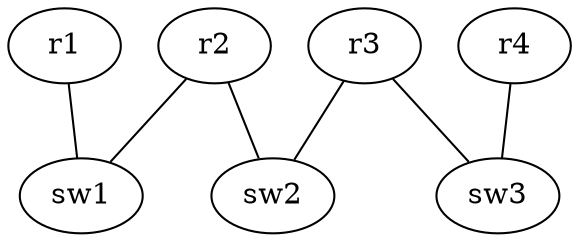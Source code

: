 digraph  {
	r1[class="router"];
	r2[class="router"];
	r3[class="router"];
	r4[class="router"];
	sw1[class="switch"];
	sw2[class="switch"];
	sw3[class="switch"];

	r1->sw1[dir="none", class="rip"];
	r2->sw1[dir="none", class="rip"];
	r2->sw2[dir="none", class="rip"];
	r3->sw2[dir="none", class="rip"];
	r3->sw3[dir="none", class="rip"];
	r4->sw3[dir="none", class="rip"];
}
